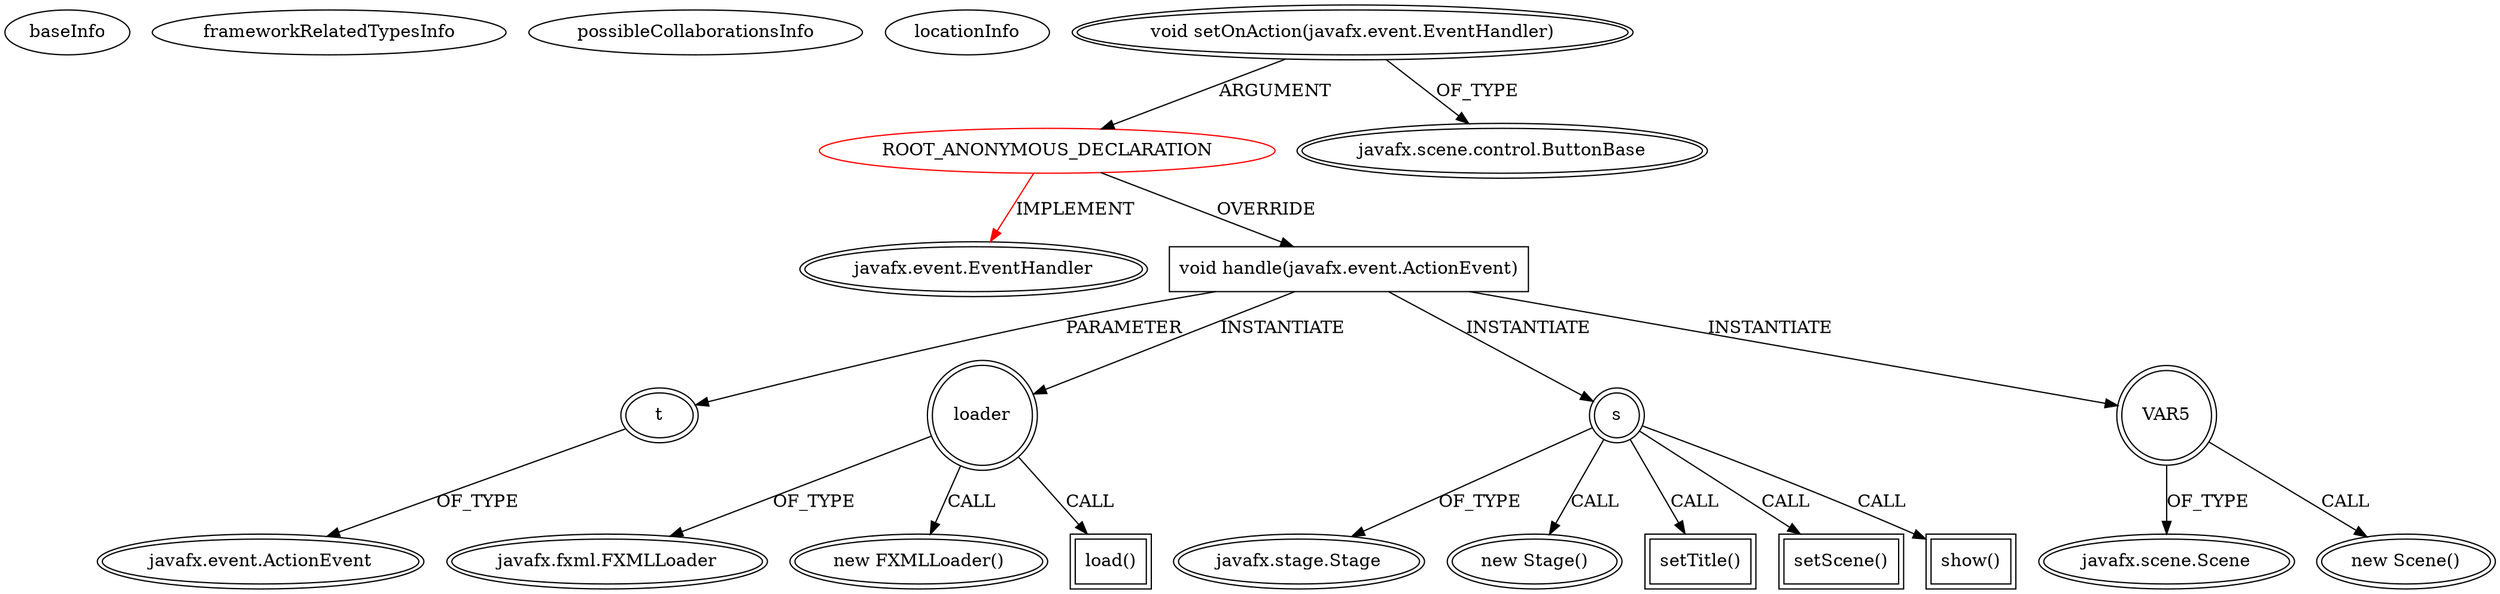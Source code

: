 digraph {
baseInfo[graphId=4850,category="extension_graph",isAnonymous=true,possibleRelation=false]
frameworkRelatedTypesInfo[0="javafx.event.EventHandler"]
possibleCollaborationsInfo[]
locationInfo[projectName="wwtg99-POMA",filePath="/wwtg99-POMA/POMA-master/src/cn/edu/suda/gui/OverviewPane.java",contextSignature="void initController()",graphId="4850"]
0[label="ROOT_ANONYMOUS_DECLARATION",vertexType="ROOT_ANONYMOUS_DECLARATION",isFrameworkType=false,color=red]
1[label="javafx.event.EventHandler",vertexType="FRAMEWORK_INTERFACE_TYPE",isFrameworkType=true,peripheries=2]
2[label="void setOnAction(javafx.event.EventHandler)",vertexType="OUTSIDE_CALL",isFrameworkType=true,peripheries=2]
3[label="javafx.scene.control.ButtonBase",vertexType="FRAMEWORK_CLASS_TYPE",isFrameworkType=true,peripheries=2]
4[label="void handle(javafx.event.ActionEvent)",vertexType="OVERRIDING_METHOD_DECLARATION",isFrameworkType=false,shape=box]
5[label="t",vertexType="PARAMETER_DECLARATION",isFrameworkType=true,peripheries=2]
6[label="javafx.event.ActionEvent",vertexType="FRAMEWORK_CLASS_TYPE",isFrameworkType=true,peripheries=2]
8[label="loader",vertexType="VARIABLE_EXPRESION",isFrameworkType=true,peripheries=2,shape=circle]
9[label="javafx.fxml.FXMLLoader",vertexType="FRAMEWORK_CLASS_TYPE",isFrameworkType=true,peripheries=2]
7[label="new FXMLLoader()",vertexType="CONSTRUCTOR_CALL",isFrameworkType=true,peripheries=2]
11[label="load()",vertexType="INSIDE_CALL",isFrameworkType=true,peripheries=2,shape=box]
13[label="s",vertexType="VARIABLE_EXPRESION",isFrameworkType=true,peripheries=2,shape=circle]
14[label="javafx.stage.Stage",vertexType="FRAMEWORK_CLASS_TYPE",isFrameworkType=true,peripheries=2]
12[label="new Stage()",vertexType="CONSTRUCTOR_CALL",isFrameworkType=true,peripheries=2]
16[label="setTitle()",vertexType="INSIDE_CALL",isFrameworkType=true,peripheries=2,shape=box]
18[label="setScene()",vertexType="INSIDE_CALL",isFrameworkType=true,peripheries=2,shape=box]
20[label="VAR5",vertexType="VARIABLE_EXPRESION",isFrameworkType=true,peripheries=2,shape=circle]
21[label="javafx.scene.Scene",vertexType="FRAMEWORK_CLASS_TYPE",isFrameworkType=true,peripheries=2]
19[label="new Scene()",vertexType="CONSTRUCTOR_CALL",isFrameworkType=true,peripheries=2]
23[label="show()",vertexType="INSIDE_CALL",isFrameworkType=true,peripheries=2,shape=box]
0->1[label="IMPLEMENT",color=red]
2->0[label="ARGUMENT"]
2->3[label="OF_TYPE"]
0->4[label="OVERRIDE"]
5->6[label="OF_TYPE"]
4->5[label="PARAMETER"]
4->8[label="INSTANTIATE"]
8->9[label="OF_TYPE"]
8->7[label="CALL"]
8->11[label="CALL"]
4->13[label="INSTANTIATE"]
13->14[label="OF_TYPE"]
13->12[label="CALL"]
13->16[label="CALL"]
13->18[label="CALL"]
4->20[label="INSTANTIATE"]
20->21[label="OF_TYPE"]
20->19[label="CALL"]
13->23[label="CALL"]
}
